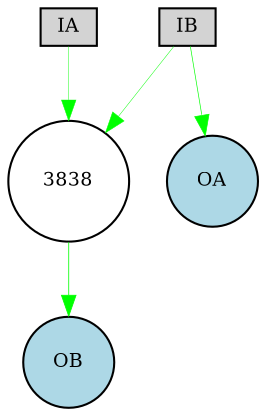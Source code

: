 digraph {
	node [fontsize=9 height=0.2 shape=circle width=0.2]
	IA [fillcolor=lightgray shape=box style=filled]
	IB [fillcolor=lightgray shape=box style=filled]
	OA [fillcolor=lightblue style=filled]
	OB [fillcolor=lightblue style=filled]
	3838 [fillcolor=white style=filled]
	3838 -> OB [color=green penwidth=0.3842946405272081 style=solid]
	IB -> OA [color=green penwidth=0.3180915451684089 style=solid]
	IB -> 3838 [color=green penwidth=0.22628550197955635 style=solid]
	IA -> 3838 [color=green penwidth=0.2150034443401747 style=solid]
}
